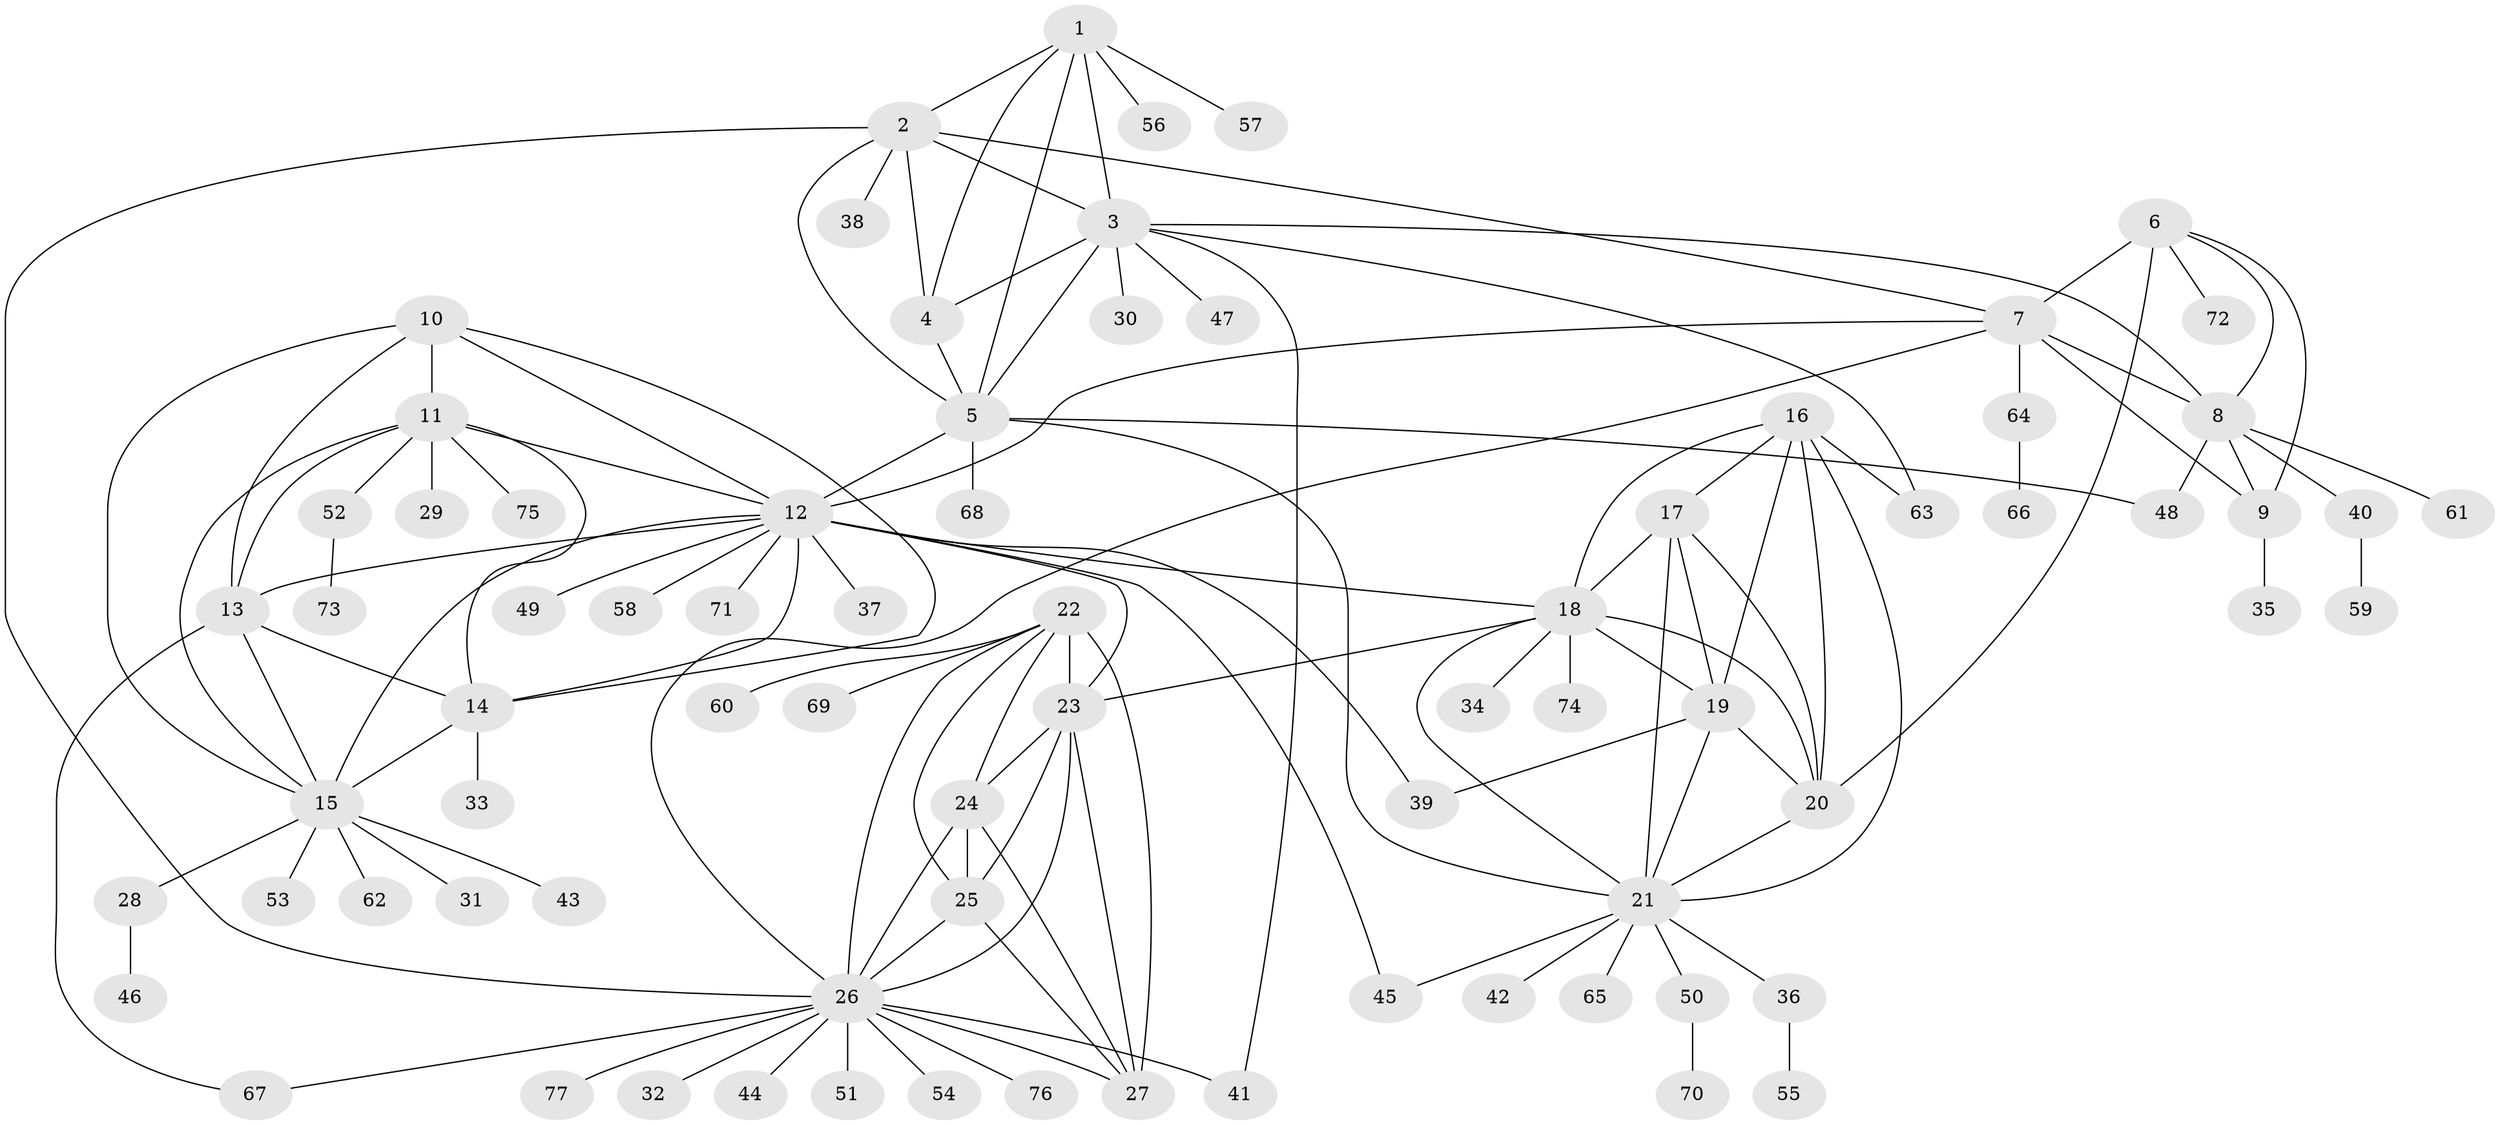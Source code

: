 // original degree distribution, {10: 0.03125, 6: 0.0390625, 11: 0.015625, 7: 0.0625, 9: 0.0234375, 5: 0.015625, 16: 0.015625, 8: 0.0234375, 12: 0.0078125, 2: 0.1796875, 1: 0.5625, 3: 0.0234375}
// Generated by graph-tools (version 1.1) at 2025/52/03/04/25 22:52:12]
// undirected, 77 vertices, 128 edges
graph export_dot {
  node [color=gray90,style=filled];
  1;
  2;
  3;
  4;
  5;
  6;
  7;
  8;
  9;
  10;
  11;
  12;
  13;
  14;
  15;
  16;
  17;
  18;
  19;
  20;
  21;
  22;
  23;
  24;
  25;
  26;
  27;
  28;
  29;
  30;
  31;
  32;
  33;
  34;
  35;
  36;
  37;
  38;
  39;
  40;
  41;
  42;
  43;
  44;
  45;
  46;
  47;
  48;
  49;
  50;
  51;
  52;
  53;
  54;
  55;
  56;
  57;
  58;
  59;
  60;
  61;
  62;
  63;
  64;
  65;
  66;
  67;
  68;
  69;
  70;
  71;
  72;
  73;
  74;
  75;
  76;
  77;
  1 -- 2 [weight=2.0];
  1 -- 3 [weight=1.0];
  1 -- 4 [weight=1.0];
  1 -- 5 [weight=1.0];
  1 -- 56 [weight=1.0];
  1 -- 57 [weight=3.0];
  2 -- 3 [weight=2.0];
  2 -- 4 [weight=3.0];
  2 -- 5 [weight=2.0];
  2 -- 7 [weight=1.0];
  2 -- 26 [weight=1.0];
  2 -- 38 [weight=1.0];
  3 -- 4 [weight=1.0];
  3 -- 5 [weight=1.0];
  3 -- 8 [weight=1.0];
  3 -- 30 [weight=1.0];
  3 -- 41 [weight=1.0];
  3 -- 47 [weight=1.0];
  3 -- 63 [weight=1.0];
  4 -- 5 [weight=1.0];
  5 -- 12 [weight=1.0];
  5 -- 21 [weight=1.0];
  5 -- 48 [weight=1.0];
  5 -- 68 [weight=1.0];
  6 -- 7 [weight=3.0];
  6 -- 8 [weight=1.0];
  6 -- 9 [weight=1.0];
  6 -- 20 [weight=1.0];
  6 -- 72 [weight=2.0];
  7 -- 8 [weight=3.0];
  7 -- 9 [weight=3.0];
  7 -- 12 [weight=1.0];
  7 -- 26 [weight=1.0];
  7 -- 64 [weight=1.0];
  8 -- 9 [weight=1.0];
  8 -- 40 [weight=1.0];
  8 -- 48 [weight=1.0];
  8 -- 61 [weight=1.0];
  9 -- 35 [weight=3.0];
  10 -- 11 [weight=1.0];
  10 -- 12 [weight=1.0];
  10 -- 13 [weight=1.0];
  10 -- 14 [weight=1.0];
  10 -- 15 [weight=1.0];
  11 -- 12 [weight=1.0];
  11 -- 13 [weight=1.0];
  11 -- 14 [weight=1.0];
  11 -- 15 [weight=1.0];
  11 -- 29 [weight=1.0];
  11 -- 52 [weight=1.0];
  11 -- 75 [weight=1.0];
  12 -- 13 [weight=1.0];
  12 -- 14 [weight=1.0];
  12 -- 15 [weight=1.0];
  12 -- 18 [weight=1.0];
  12 -- 23 [weight=1.0];
  12 -- 37 [weight=1.0];
  12 -- 39 [weight=1.0];
  12 -- 45 [weight=1.0];
  12 -- 49 [weight=1.0];
  12 -- 58 [weight=1.0];
  12 -- 71 [weight=1.0];
  13 -- 14 [weight=1.0];
  13 -- 15 [weight=1.0];
  13 -- 67 [weight=1.0];
  14 -- 15 [weight=1.0];
  14 -- 33 [weight=1.0];
  15 -- 28 [weight=1.0];
  15 -- 31 [weight=1.0];
  15 -- 43 [weight=1.0];
  15 -- 53 [weight=1.0];
  15 -- 62 [weight=1.0];
  16 -- 17 [weight=1.0];
  16 -- 18 [weight=1.0];
  16 -- 19 [weight=1.0];
  16 -- 20 [weight=1.0];
  16 -- 21 [weight=1.0];
  16 -- 63 [weight=2.0];
  17 -- 18 [weight=1.0];
  17 -- 19 [weight=3.0];
  17 -- 20 [weight=1.0];
  17 -- 21 [weight=1.0];
  18 -- 19 [weight=1.0];
  18 -- 20 [weight=1.0];
  18 -- 21 [weight=1.0];
  18 -- 23 [weight=1.0];
  18 -- 34 [weight=1.0];
  18 -- 74 [weight=1.0];
  19 -- 20 [weight=1.0];
  19 -- 21 [weight=1.0];
  19 -- 39 [weight=1.0];
  20 -- 21 [weight=1.0];
  21 -- 36 [weight=1.0];
  21 -- 42 [weight=1.0];
  21 -- 45 [weight=1.0];
  21 -- 50 [weight=1.0];
  21 -- 65 [weight=1.0];
  22 -- 23 [weight=1.0];
  22 -- 24 [weight=1.0];
  22 -- 25 [weight=1.0];
  22 -- 26 [weight=1.0];
  22 -- 27 [weight=1.0];
  22 -- 60 [weight=1.0];
  22 -- 69 [weight=1.0];
  23 -- 24 [weight=2.0];
  23 -- 25 [weight=1.0];
  23 -- 26 [weight=1.0];
  23 -- 27 [weight=1.0];
  24 -- 25 [weight=1.0];
  24 -- 26 [weight=1.0];
  24 -- 27 [weight=1.0];
  25 -- 26 [weight=1.0];
  25 -- 27 [weight=1.0];
  26 -- 27 [weight=1.0];
  26 -- 32 [weight=1.0];
  26 -- 41 [weight=1.0];
  26 -- 44 [weight=1.0];
  26 -- 51 [weight=1.0];
  26 -- 54 [weight=1.0];
  26 -- 67 [weight=1.0];
  26 -- 76 [weight=1.0];
  26 -- 77 [weight=1.0];
  28 -- 46 [weight=1.0];
  36 -- 55 [weight=1.0];
  40 -- 59 [weight=1.0];
  50 -- 70 [weight=1.0];
  52 -- 73 [weight=1.0];
  64 -- 66 [weight=1.0];
}

